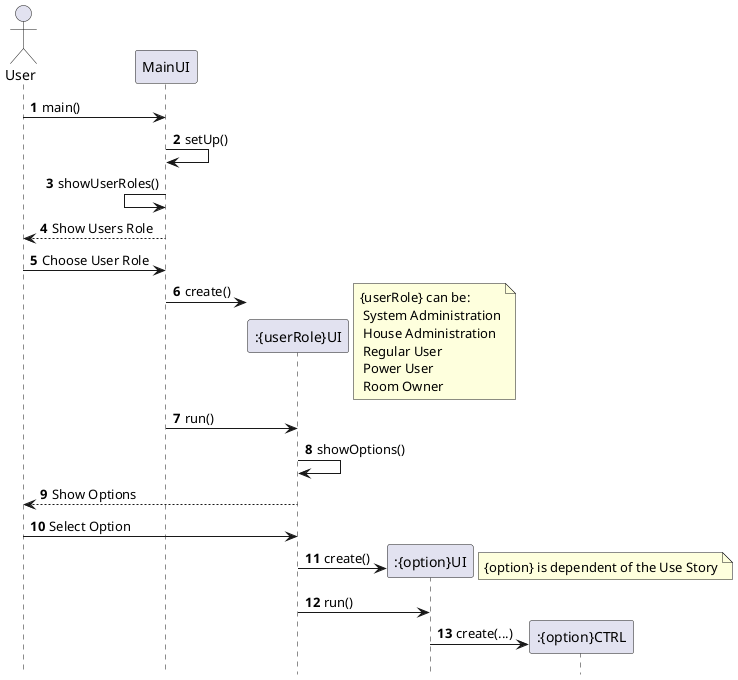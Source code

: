 @startuml
 autonumber
 hidefootbox
 actor User

User -> MainUI: main()
MainUI ->MainUI: setUp()
MainUI <- MainUI: showUserRoles()
User <-- MainUI: Show Users Role
User -> MainUI: Choose User Role

create ":{userRole}UI"
MainUI -> ":{userRole}UI": create()
note right
	{userRole} can be:
	 System Administration
	 House Administration
	 Regular User
	 Power User
	 Room Owner
end note

MainUI -> ":{userRole}UI": run()
":{userRole}UI" -> ":{userRole}UI": showOptions()
User <-- ":{userRole}UI": Show Options
User -> ":{userRole}UI": Select Option
create ":{option}UI"
":{userRole}UI" -> ":{option}UI": create()
note right
	{option} is dependent of the Use Story
end note
":{userRole}UI" -> ":{option}UI": run()
create ":{option}CTRL"
":{option}UI" -> ":{option}CTRL": create(...)






@enduml